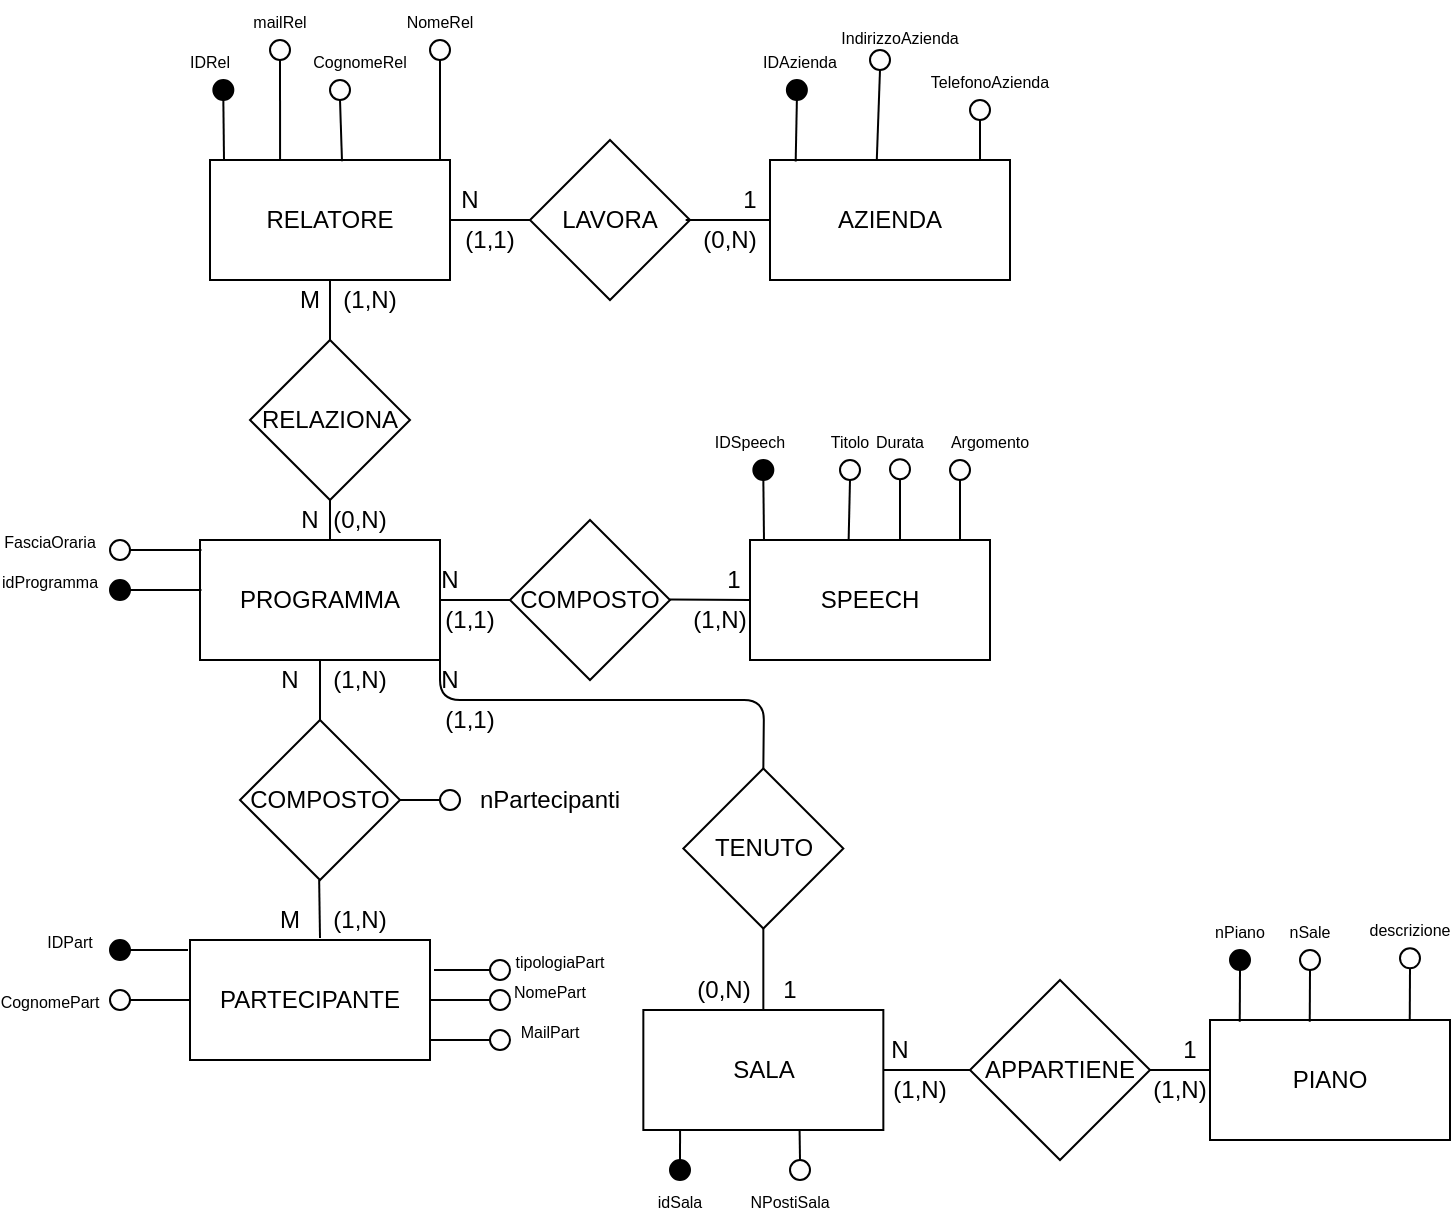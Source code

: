 <mxfile version="12.8.1" type="device"><diagram id="KVgTnMaVZ3CAqi8y_jDp" name="Page-1"><mxGraphModel dx="496" dy="266" grid="1" gridSize="10" guides="1" tooltips="1" connect="1" arrows="1" fold="1" page="1" pageScale="1" pageWidth="827" pageHeight="1169" math="0" shadow="0"><root><mxCell id="0"/><mxCell id="1" parent="0"/><mxCell id="FpLZOO_VPvzSZYmG7TCw-1" value="RELATORE" style="rounded=0;whiteSpace=wrap;html=1;" parent="1" vertex="1"><mxGeometry x="120" y="170" width="120" height="60" as="geometry"/></mxCell><mxCell id="FpLZOO_VPvzSZYmG7TCw-3" value="" style="ellipse;whiteSpace=wrap;html=1;aspect=fixed;fillColor=#000000;" parent="1" vertex="1"><mxGeometry x="121.67" y="130" width="10" height="10" as="geometry"/></mxCell><mxCell id="FpLZOO_VPvzSZYmG7TCw-4" value="" style="ellipse;whiteSpace=wrap;html=1;aspect=fixed;" parent="1" vertex="1"><mxGeometry x="150" y="110" width="10" height="10" as="geometry"/></mxCell><mxCell id="FpLZOO_VPvzSZYmG7TCw-5" value="" style="ellipse;whiteSpace=wrap;html=1;aspect=fixed;" parent="1" vertex="1"><mxGeometry x="180" y="130" width="10" height="10" as="geometry"/></mxCell><mxCell id="FpLZOO_VPvzSZYmG7TCw-6" value="" style="ellipse;whiteSpace=wrap;html=1;aspect=fixed;" parent="1" vertex="1"><mxGeometry x="230" y="110" width="10" height="10" as="geometry"/></mxCell><mxCell id="FpLZOO_VPvzSZYmG7TCw-7" value="" style="endArrow=none;html=1;entryX=0.5;entryY=1;entryDx=0;entryDy=0;" parent="1" target="FpLZOO_VPvzSZYmG7TCw-3" edge="1"><mxGeometry width="50" height="50" relative="1" as="geometry"><mxPoint x="127" y="170" as="sourcePoint"/><mxPoint x="300" y="110" as="targetPoint"/></mxGeometry></mxCell><mxCell id="FpLZOO_VPvzSZYmG7TCw-8" value="" style="endArrow=none;html=1;exitX=0.5;exitY=1;exitDx=0;exitDy=0;entryX=0.292;entryY=0;entryDx=0;entryDy=0;entryPerimeter=0;" parent="1" source="FpLZOO_VPvzSZYmG7TCw-4" target="FpLZOO_VPvzSZYmG7TCw-1" edge="1"><mxGeometry width="50" height="50" relative="1" as="geometry"><mxPoint x="260" y="170" as="sourcePoint"/><mxPoint x="310" y="120" as="targetPoint"/></mxGeometry></mxCell><mxCell id="FpLZOO_VPvzSZYmG7TCw-9" value="" style="endArrow=none;html=1;entryX=0.5;entryY=1;entryDx=0;entryDy=0;exitX=0.55;exitY=0.011;exitDx=0;exitDy=0;exitPerimeter=0;" parent="1" source="FpLZOO_VPvzSZYmG7TCw-1" target="FpLZOO_VPvzSZYmG7TCw-5" edge="1"><mxGeometry width="50" height="50" relative="1" as="geometry"><mxPoint x="300" y="160" as="sourcePoint"/><mxPoint x="350" y="110" as="targetPoint"/></mxGeometry></mxCell><mxCell id="FpLZOO_VPvzSZYmG7TCw-10" value="" style="endArrow=none;html=1;entryX=0.5;entryY=1;entryDx=0;entryDy=0;" parent="1" target="FpLZOO_VPvzSZYmG7TCw-6" edge="1"><mxGeometry width="50" height="50" relative="1" as="geometry"><mxPoint x="235" y="170" as="sourcePoint"/><mxPoint x="330" y="120" as="targetPoint"/></mxGeometry></mxCell><mxCell id="FpLZOO_VPvzSZYmG7TCw-11" value="&lt;font style=&quot;font-size: 8px&quot;&gt;IDRel&lt;/font&gt;" style="text;html=1;strokeColor=none;fillColor=none;align=center;verticalAlign=middle;whiteSpace=wrap;rounded=0;" parent="1" vertex="1"><mxGeometry x="100" y="110" width="40" height="20" as="geometry"/></mxCell><mxCell id="FpLZOO_VPvzSZYmG7TCw-12" value="&lt;font style=&quot;font-size: 8px&quot;&gt;mailRel&lt;/font&gt;" style="text;html=1;strokeColor=none;fillColor=none;align=center;verticalAlign=middle;whiteSpace=wrap;rounded=0;" parent="1" vertex="1"><mxGeometry x="135" y="90" width="40" height="20" as="geometry"/></mxCell><mxCell id="FpLZOO_VPvzSZYmG7TCw-13" value="&lt;font style=&quot;font-size: 8px&quot;&gt;CognomeRel&lt;/font&gt;" style="text;html=1;strokeColor=none;fillColor=none;align=center;verticalAlign=middle;whiteSpace=wrap;rounded=0;" parent="1" vertex="1"><mxGeometry x="175" y="110" width="40" height="20" as="geometry"/></mxCell><mxCell id="FpLZOO_VPvzSZYmG7TCw-15" value="&lt;font style=&quot;font-size: 8px&quot;&gt;NomeRel&lt;/font&gt;" style="text;html=1;strokeColor=none;fillColor=none;align=center;verticalAlign=middle;whiteSpace=wrap;rounded=0;" parent="1" vertex="1"><mxGeometry x="215" y="90" width="40" height="20" as="geometry"/></mxCell><mxCell id="FpLZOO_VPvzSZYmG7TCw-16" value="LAVORA" style="rhombus;whiteSpace=wrap;html=1;fillColor=none;" parent="1" vertex="1"><mxGeometry x="280" y="160" width="80" height="80" as="geometry"/></mxCell><mxCell id="FpLZOO_VPvzSZYmG7TCw-17" value="" style="endArrow=none;html=1;exitX=1;exitY=0.5;exitDx=0;exitDy=0;entryX=0;entryY=0.5;entryDx=0;entryDy=0;" parent="1" source="FpLZOO_VPvzSZYmG7TCw-1" target="FpLZOO_VPvzSZYmG7TCw-16" edge="1"><mxGeometry width="50" height="50" relative="1" as="geometry"><mxPoint x="270" y="260" as="sourcePoint"/><mxPoint x="320" y="210" as="targetPoint"/></mxGeometry></mxCell><mxCell id="FpLZOO_VPvzSZYmG7TCw-18" value="" style="endArrow=none;html=1;exitX=1;exitY=0.5;exitDx=0;exitDy=0;" parent="1" edge="1"><mxGeometry width="50" height="50" relative="1" as="geometry"><mxPoint x="357.83" y="200" as="sourcePoint"/><mxPoint x="400" y="200" as="targetPoint"/></mxGeometry></mxCell><mxCell id="FpLZOO_VPvzSZYmG7TCw-19" value="AZIENDA" style="rounded=0;whiteSpace=wrap;html=1;" parent="1" vertex="1"><mxGeometry x="400" y="170" width="120" height="60" as="geometry"/></mxCell><mxCell id="FpLZOO_VPvzSZYmG7TCw-20" value="" style="ellipse;whiteSpace=wrap;html=1;aspect=fixed;fillColor=#000000;" parent="1" vertex="1"><mxGeometry x="408.44" y="130" width="10" height="10" as="geometry"/></mxCell><mxCell id="FpLZOO_VPvzSZYmG7TCw-21" value="" style="ellipse;whiteSpace=wrap;html=1;aspect=fixed;" parent="1" vertex="1"><mxGeometry x="450" y="115" width="10" height="10" as="geometry"/></mxCell><mxCell id="FpLZOO_VPvzSZYmG7TCw-22" value="" style="ellipse;whiteSpace=wrap;html=1;aspect=fixed;" parent="1" vertex="1"><mxGeometry x="500" y="140" width="10" height="10" as="geometry"/></mxCell><mxCell id="FpLZOO_VPvzSZYmG7TCw-24" value="" style="endArrow=none;html=1;entryX=0.5;entryY=1;entryDx=0;entryDy=0;exitX=0.107;exitY=0.012;exitDx=0;exitDy=0;exitPerimeter=0;" parent="1" source="FpLZOO_VPvzSZYmG7TCw-19" target="FpLZOO_VPvzSZYmG7TCw-20" edge="1"><mxGeometry width="50" height="50" relative="1" as="geometry"><mxPoint x="547" y="170" as="sourcePoint"/><mxPoint x="720" y="110" as="targetPoint"/></mxGeometry></mxCell><mxCell id="FpLZOO_VPvzSZYmG7TCw-25" value="" style="endArrow=none;html=1;exitX=0.5;exitY=1;exitDx=0;exitDy=0;entryX=0.445;entryY=-0.002;entryDx=0;entryDy=0;entryPerimeter=0;" parent="1" source="FpLZOO_VPvzSZYmG7TCw-21" target="FpLZOO_VPvzSZYmG7TCw-19" edge="1"><mxGeometry width="50" height="50" relative="1" as="geometry"><mxPoint x="680" y="170" as="sourcePoint"/><mxPoint x="589" y="169" as="targetPoint"/><Array as="points"/></mxGeometry></mxCell><mxCell id="FpLZOO_VPvzSZYmG7TCw-26" value="" style="endArrow=none;html=1;entryX=0.5;entryY=1;entryDx=0;entryDy=0;exitX=0.875;exitY=0.007;exitDx=0;exitDy=0;exitPerimeter=0;" parent="1" source="FpLZOO_VPvzSZYmG7TCw-19" target="FpLZOO_VPvzSZYmG7TCw-22" edge="1"><mxGeometry width="50" height="50" relative="1" as="geometry"><mxPoint x="720" y="160" as="sourcePoint"/><mxPoint x="770" y="110" as="targetPoint"/></mxGeometry></mxCell><mxCell id="FpLZOO_VPvzSZYmG7TCw-28" value="&lt;font style=&quot;font-size: 8px&quot;&gt;IndirizzoAzienda&lt;br&gt;&lt;br&gt;&lt;/font&gt;" style="text;html=1;strokeColor=none;fillColor=none;align=center;verticalAlign=middle;whiteSpace=wrap;rounded=0;" parent="1" vertex="1"><mxGeometry x="445" y="105" width="40" height="20" as="geometry"/></mxCell><mxCell id="FpLZOO_VPvzSZYmG7TCw-29" value="&lt;font style=&quot;font-size: 8px&quot;&gt;TelefonoAzienda&lt;/font&gt;" style="text;html=1;strokeColor=none;fillColor=none;align=center;verticalAlign=middle;whiteSpace=wrap;rounded=0;" parent="1" vertex="1"><mxGeometry x="490" y="120" width="40" height="20" as="geometry"/></mxCell><mxCell id="FpLZOO_VPvzSZYmG7TCw-30" value="&lt;font style=&quot;font-size: 8px&quot;&gt;IDAzienda&lt;/font&gt;" style="text;html=1;strokeColor=none;fillColor=none;align=center;verticalAlign=middle;whiteSpace=wrap;rounded=0;" parent="1" vertex="1"><mxGeometry x="395" y="110" width="40" height="20" as="geometry"/></mxCell><mxCell id="FpLZOO_VPvzSZYmG7TCw-31" value="N" style="text;html=1;strokeColor=none;fillColor=none;align=center;verticalAlign=middle;whiteSpace=wrap;rounded=0;" parent="1" vertex="1"><mxGeometry x="230" y="180" width="40" height="20" as="geometry"/></mxCell><mxCell id="FpLZOO_VPvzSZYmG7TCw-32" value="1" style="text;html=1;strokeColor=none;fillColor=none;align=center;verticalAlign=middle;whiteSpace=wrap;rounded=0;" parent="1" vertex="1"><mxGeometry x="370.0" y="180" width="40" height="20" as="geometry"/></mxCell><mxCell id="FpLZOO_VPvzSZYmG7TCw-33" value="(1,1)" style="text;html=1;strokeColor=none;fillColor=none;align=center;verticalAlign=middle;whiteSpace=wrap;rounded=0;" parent="1" vertex="1"><mxGeometry x="240" y="200" width="40" height="20" as="geometry"/></mxCell><mxCell id="FpLZOO_VPvzSZYmG7TCw-34" value="(0,N)" style="text;html=1;strokeColor=none;fillColor=none;align=center;verticalAlign=middle;whiteSpace=wrap;rounded=0;" parent="1" vertex="1"><mxGeometry x="360" y="200" width="40" height="20" as="geometry"/></mxCell><mxCell id="FpLZOO_VPvzSZYmG7TCw-36" value="RELAZIONA" style="rhombus;whiteSpace=wrap;html=1;fillColor=none;" parent="1" vertex="1"><mxGeometry x="140" y="260" width="80" height="80" as="geometry"/></mxCell><mxCell id="FpLZOO_VPvzSZYmG7TCw-37" value="" style="endArrow=none;html=1;exitX=0.5;exitY=0;exitDx=0;exitDy=0;entryX=0.5;entryY=1;entryDx=0;entryDy=0;" parent="1" source="FpLZOO_VPvzSZYmG7TCw-36" target="FpLZOO_VPvzSZYmG7TCw-1" edge="1"><mxGeometry width="50" height="50" relative="1" as="geometry"><mxPoint x="230" y="410" as="sourcePoint"/><mxPoint x="280" y="360" as="targetPoint"/></mxGeometry></mxCell><mxCell id="FpLZOO_VPvzSZYmG7TCw-39" value="PROGRAMMA" style="rounded=0;whiteSpace=wrap;html=1;" parent="1" vertex="1"><mxGeometry x="115" y="360" width="120" height="60" as="geometry"/></mxCell><mxCell id="FpLZOO_VPvzSZYmG7TCw-40" value="" style="ellipse;whiteSpace=wrap;html=1;aspect=fixed;fillColor=none;" parent="1" vertex="1"><mxGeometry x="70.0" y="360" width="10" height="10" as="geometry"/></mxCell><mxCell id="FpLZOO_VPvzSZYmG7TCw-43" value="" style="endArrow=none;html=1;entryX=1;entryY=0.5;entryDx=0;entryDy=0;exitX=0.006;exitY=0.083;exitDx=0;exitDy=0;exitPerimeter=0;" parent="1" source="FpLZOO_VPvzSZYmG7TCw-39" target="FpLZOO_VPvzSZYmG7TCw-40" edge="1"><mxGeometry width="50" height="50" relative="1" as="geometry"><mxPoint x="125" y="359" as="sourcePoint"/><mxPoint x="295" y="300" as="targetPoint"/></mxGeometry></mxCell><mxCell id="FpLZOO_VPvzSZYmG7TCw-48" value="&lt;font style=&quot;font-size: 8px&quot;&gt;FasciaOraria&lt;/font&gt;" style="text;html=1;strokeColor=none;fillColor=none;align=center;verticalAlign=middle;whiteSpace=wrap;rounded=0;" parent="1" vertex="1"><mxGeometry x="20" y="350" width="40" height="20" as="geometry"/></mxCell><mxCell id="FpLZOO_VPvzSZYmG7TCw-49" value="COMPOSTO" style="rhombus;whiteSpace=wrap;html=1;fillColor=none;" parent="1" vertex="1"><mxGeometry x="270" y="350" width="80" height="80" as="geometry"/></mxCell><mxCell id="FpLZOO_VPvzSZYmG7TCw-50" value="" style="endArrow=none;html=1;exitX=1;exitY=0.5;exitDx=0;exitDy=0;entryX=0;entryY=0.5;entryDx=0;entryDy=0;" parent="1" target="FpLZOO_VPvzSZYmG7TCw-49" edge="1"><mxGeometry width="50" height="50" relative="1" as="geometry"><mxPoint x="235" y="390" as="sourcePoint"/><mxPoint x="315" y="400" as="targetPoint"/></mxGeometry></mxCell><mxCell id="FpLZOO_VPvzSZYmG7TCw-52" value="SPEECH" style="rounded=0;whiteSpace=wrap;html=1;" parent="1" vertex="1"><mxGeometry x="390.0" y="360" width="120" height="60" as="geometry"/></mxCell><mxCell id="FpLZOO_VPvzSZYmG7TCw-53" value="" style="ellipse;whiteSpace=wrap;html=1;aspect=fixed;fillColor=#000000;" parent="1" vertex="1"><mxGeometry x="391.67" y="320" width="10" height="10" as="geometry"/></mxCell><mxCell id="FpLZOO_VPvzSZYmG7TCw-54" value="" style="ellipse;whiteSpace=wrap;html=1;aspect=fixed;" parent="1" vertex="1"><mxGeometry x="435.0" y="320" width="10" height="10" as="geometry"/></mxCell><mxCell id="FpLZOO_VPvzSZYmG7TCw-55" value="" style="ellipse;whiteSpace=wrap;html=1;aspect=fixed;" parent="1" vertex="1"><mxGeometry x="490" y="320" width="10" height="10" as="geometry"/></mxCell><mxCell id="FpLZOO_VPvzSZYmG7TCw-56" value="" style="endArrow=none;html=1;entryX=0.5;entryY=1;entryDx=0;entryDy=0;" parent="1" target="FpLZOO_VPvzSZYmG7TCw-53" edge="1"><mxGeometry width="50" height="50" relative="1" as="geometry"><mxPoint x="397.0" y="360" as="sourcePoint"/><mxPoint x="570" y="300" as="targetPoint"/></mxGeometry></mxCell><mxCell id="FpLZOO_VPvzSZYmG7TCw-57" value="" style="endArrow=none;html=1;exitX=0.5;exitY=1;exitDx=0;exitDy=0;entryX=0.411;entryY=0;entryDx=0;entryDy=0;entryPerimeter=0;" parent="1" source="FpLZOO_VPvzSZYmG7TCw-54" edge="1" target="FpLZOO_VPvzSZYmG7TCw-52"><mxGeometry width="50" height="50" relative="1" as="geometry"><mxPoint x="530" y="360" as="sourcePoint"/><mxPoint x="441" y="360" as="targetPoint"/><Array as="points"/></mxGeometry></mxCell><mxCell id="FpLZOO_VPvzSZYmG7TCw-58" value="" style="endArrow=none;html=1;entryX=0.5;entryY=1;entryDx=0;entryDy=0;exitX=0.875;exitY=0.007;exitDx=0;exitDy=0;exitPerimeter=0;" parent="1" source="FpLZOO_VPvzSZYmG7TCw-52" target="FpLZOO_VPvzSZYmG7TCw-55" edge="1"><mxGeometry width="50" height="50" relative="1" as="geometry"><mxPoint x="570" y="350" as="sourcePoint"/><mxPoint x="620" y="300" as="targetPoint"/></mxGeometry></mxCell><mxCell id="FpLZOO_VPvzSZYmG7TCw-59" value="&lt;font style=&quot;font-size: 8px&quot;&gt;Titolo&lt;br&gt;&lt;/font&gt;" style="text;html=1;strokeColor=none;fillColor=none;align=center;verticalAlign=middle;whiteSpace=wrap;rounded=0;" parent="1" vertex="1"><mxGeometry x="420.0" y="300" width="40" height="20" as="geometry"/></mxCell><mxCell id="FpLZOO_VPvzSZYmG7TCw-60" value="&lt;font style=&quot;font-size: 8px&quot;&gt;Argomento&lt;/font&gt;" style="text;html=1;strokeColor=none;fillColor=none;align=center;verticalAlign=middle;whiteSpace=wrap;rounded=0;" parent="1" vertex="1"><mxGeometry x="490" y="300" width="40" height="20" as="geometry"/></mxCell><mxCell id="FpLZOO_VPvzSZYmG7TCw-61" value="&lt;font style=&quot;font-size: 8px&quot;&gt;IDSpeech&lt;/font&gt;" style="text;html=1;strokeColor=none;fillColor=none;align=center;verticalAlign=middle;whiteSpace=wrap;rounded=0;" parent="1" vertex="1"><mxGeometry x="370" y="300" width="40" height="20" as="geometry"/></mxCell><mxCell id="FpLZOO_VPvzSZYmG7TCw-62" value="COMPOSTO" style="rhombus;whiteSpace=wrap;html=1;fillColor=none;" parent="1" vertex="1"><mxGeometry x="135" y="450" width="80" height="80" as="geometry"/></mxCell><mxCell id="FpLZOO_VPvzSZYmG7TCw-63" value="" style="endArrow=none;html=1;exitX=0.5;exitY=0;exitDx=0;exitDy=0;entryX=0.5;entryY=1;entryDx=0;entryDy=0;" parent="1" source="FpLZOO_VPvzSZYmG7TCw-62" target="FpLZOO_VPvzSZYmG7TCw-39" edge="1"><mxGeometry width="50" height="50" relative="1" as="geometry"><mxPoint x="170" y="500" as="sourcePoint"/><mxPoint x="220" y="450" as="targetPoint"/></mxGeometry></mxCell><mxCell id="FpLZOO_VPvzSZYmG7TCw-64" value="" style="endArrow=none;html=1;entryX=0.5;entryY=1;entryDx=0;entryDy=0;" parent="1" edge="1"><mxGeometry width="50" height="50" relative="1" as="geometry"><mxPoint x="175" y="559" as="sourcePoint"/><mxPoint x="174.58" y="530" as="targetPoint"/></mxGeometry></mxCell><mxCell id="FpLZOO_VPvzSZYmG7TCw-65" value="PARTECIPANTE" style="rounded=0;whiteSpace=wrap;html=1;" parent="1" vertex="1"><mxGeometry x="110.0" y="560" width="120" height="60" as="geometry"/></mxCell><mxCell id="FpLZOO_VPvzSZYmG7TCw-66" value="" style="ellipse;whiteSpace=wrap;html=1;aspect=fixed;fillColor=#000000;" parent="1" vertex="1"><mxGeometry x="70.0" y="560" width="10" height="10" as="geometry"/></mxCell><mxCell id="FpLZOO_VPvzSZYmG7TCw-67" value="" style="ellipse;whiteSpace=wrap;html=1;aspect=fixed;" parent="1" vertex="1"><mxGeometry x="70.0" y="585" width="10" height="10" as="geometry"/></mxCell><mxCell id="FpLZOO_VPvzSZYmG7TCw-68" value="" style="ellipse;whiteSpace=wrap;html=1;aspect=fixed;" parent="1" vertex="1"><mxGeometry x="260.0" y="585" width="10" height="10" as="geometry"/></mxCell><mxCell id="FpLZOO_VPvzSZYmG7TCw-69" value="" style="endArrow=none;html=1;entryX=1;entryY=0.5;entryDx=0;entryDy=0;" parent="1" target="FpLZOO_VPvzSZYmG7TCw-66" edge="1"><mxGeometry width="50" height="50" relative="1" as="geometry"><mxPoint x="109" y="565" as="sourcePoint"/><mxPoint x="290.0" y="500" as="targetPoint"/></mxGeometry></mxCell><mxCell id="FpLZOO_VPvzSZYmG7TCw-70" value="" style="endArrow=none;html=1;exitX=1;exitY=0.5;exitDx=0;exitDy=0;entryX=0;entryY=0.5;entryDx=0;entryDy=0;" parent="1" source="FpLZOO_VPvzSZYmG7TCw-67" target="FpLZOO_VPvzSZYmG7TCw-65" edge="1"><mxGeometry width="50" height="50" relative="1" as="geometry"><mxPoint x="250.0" y="560" as="sourcePoint"/><mxPoint x="107" y="590" as="targetPoint"/><Array as="points"/></mxGeometry></mxCell><mxCell id="FpLZOO_VPvzSZYmG7TCw-71" value="" style="endArrow=none;html=1;exitX=1;exitY=0.5;exitDx=0;exitDy=0;" parent="1" source="FpLZOO_VPvzSZYmG7TCw-65" edge="1"><mxGeometry width="50" height="50" relative="1" as="geometry"><mxPoint x="290.0" y="550" as="sourcePoint"/><mxPoint x="260" y="590" as="targetPoint"/></mxGeometry></mxCell><mxCell id="FpLZOO_VPvzSZYmG7TCw-72" value="&lt;font style=&quot;font-size: 8px&quot;&gt;CognomePart&lt;br&gt;&lt;/font&gt;" style="text;html=1;strokeColor=none;fillColor=none;align=center;verticalAlign=middle;whiteSpace=wrap;rounded=0;" parent="1" vertex="1"><mxGeometry x="20.0" y="580" width="40" height="20" as="geometry"/></mxCell><mxCell id="FpLZOO_VPvzSZYmG7TCw-73" value="&lt;font style=&quot;font-size: 8px&quot;&gt;NomePart&lt;/font&gt;" style="text;html=1;strokeColor=none;fillColor=none;align=center;verticalAlign=middle;whiteSpace=wrap;rounded=0;" parent="1" vertex="1"><mxGeometry x="270.0" y="575" width="40" height="20" as="geometry"/></mxCell><mxCell id="FpLZOO_VPvzSZYmG7TCw-74" value="&lt;font style=&quot;font-size: 8px&quot;&gt;IDPart&lt;/font&gt;" style="text;html=1;strokeColor=none;fillColor=none;align=center;verticalAlign=middle;whiteSpace=wrap;rounded=0;" parent="1" vertex="1"><mxGeometry x="30.0" y="550" width="40" height="20" as="geometry"/></mxCell><mxCell id="FpLZOO_VPvzSZYmG7TCw-75" value="" style="ellipse;whiteSpace=wrap;html=1;aspect=fixed;" parent="1" vertex="1"><mxGeometry x="260.0" y="570" width="10" height="10" as="geometry"/></mxCell><mxCell id="FpLZOO_VPvzSZYmG7TCw-76" value="" style="endArrow=none;html=1;entryX=0;entryY=0.5;entryDx=0;entryDy=0;" parent="1" target="FpLZOO_VPvzSZYmG7TCw-75" edge="1"><mxGeometry width="50" height="50" relative="1" as="geometry"><mxPoint x="232" y="575" as="sourcePoint"/><mxPoint x="390.0" y="550" as="targetPoint"/></mxGeometry></mxCell><mxCell id="FpLZOO_VPvzSZYmG7TCw-77" value="&lt;font style=&quot;font-size: 8px&quot;&gt;tipologiaPart&lt;/font&gt;" style="text;html=1;strokeColor=none;fillColor=none;align=center;verticalAlign=middle;whiteSpace=wrap;rounded=0;" parent="1" vertex="1"><mxGeometry x="270" y="550" width="50" height="40" as="geometry"/></mxCell><mxCell id="FpLZOO_VPvzSZYmG7TCw-78" value="" style="ellipse;whiteSpace=wrap;html=1;aspect=fixed;" parent="1" vertex="1"><mxGeometry x="260.0" y="605" width="10" height="10" as="geometry"/></mxCell><mxCell id="FpLZOO_VPvzSZYmG7TCw-79" value="" style="endArrow=none;html=1;exitX=1;exitY=0.5;exitDx=0;exitDy=0;" parent="1" edge="1"><mxGeometry width="50" height="50" relative="1" as="geometry"><mxPoint x="230.0" y="610" as="sourcePoint"/><mxPoint x="260" y="610" as="targetPoint"/></mxGeometry></mxCell><mxCell id="FpLZOO_VPvzSZYmG7TCw-80" value="&lt;font style=&quot;font-size: 8px&quot;&gt;MailPart&lt;/font&gt;" style="text;html=1;strokeColor=none;fillColor=none;align=center;verticalAlign=middle;whiteSpace=wrap;rounded=0;" parent="1" vertex="1"><mxGeometry x="270.0" y="595" width="40" height="20" as="geometry"/></mxCell><mxCell id="FpLZOO_VPvzSZYmG7TCw-82" value="" style="endArrow=none;html=1;exitX=1;exitY=0.5;exitDx=0;exitDy=0;entryX=0;entryY=0.5;entryDx=0;entryDy=0;" parent="1" target="FpLZOO_VPvzSZYmG7TCw-52" edge="1"><mxGeometry width="50" height="50" relative="1" as="geometry"><mxPoint x="350" y="389.8" as="sourcePoint"/><mxPoint x="385" y="389.8" as="targetPoint"/></mxGeometry></mxCell><mxCell id="FpLZOO_VPvzSZYmG7TCw-85" value="TENUTO" style="rhombus;whiteSpace=wrap;html=1;fillColor=none;" parent="1" vertex="1"><mxGeometry x="356.67" y="474.24" width="80" height="80" as="geometry"/></mxCell><mxCell id="FpLZOO_VPvzSZYmG7TCw-86" value="" style="endArrow=none;html=1;exitX=1;exitY=1;exitDx=0;exitDy=0;entryX=0.5;entryY=0;entryDx=0;entryDy=0;" parent="1" source="FpLZOO_VPvzSZYmG7TCw-39" target="FpLZOO_VPvzSZYmG7TCw-85" edge="1"><mxGeometry width="50" height="50" relative="1" as="geometry"><mxPoint x="240" y="420" as="sourcePoint"/><mxPoint x="310" y="460" as="targetPoint"/><Array as="points"><mxPoint x="235" y="440"/><mxPoint x="397" y="440"/></Array></mxGeometry></mxCell><mxCell id="FpLZOO_VPvzSZYmG7TCw-87" value="SALA" style="rounded=0;whiteSpace=wrap;html=1;fillColor=none;" parent="1" vertex="1"><mxGeometry x="336.67" y="595" width="120" height="60" as="geometry"/></mxCell><mxCell id="FpLZOO_VPvzSZYmG7TCw-88" value="" style="endArrow=none;html=1;exitX=0.5;exitY=0;exitDx=0;exitDy=0;entryX=0.5;entryY=1;entryDx=0;entryDy=0;" parent="1" source="FpLZOO_VPvzSZYmG7TCw-87" target="FpLZOO_VPvzSZYmG7TCw-85" edge="1"><mxGeometry width="50" height="50" relative="1" as="geometry"><mxPoint x="430" y="590" as="sourcePoint"/><mxPoint x="480" y="540" as="targetPoint"/></mxGeometry></mxCell><mxCell id="FpLZOO_VPvzSZYmG7TCw-89" value="" style="ellipse;whiteSpace=wrap;html=1;aspect=fixed;fillColor=#000000;" parent="1" vertex="1"><mxGeometry x="350" y="670" width="10" height="10" as="geometry"/></mxCell><mxCell id="FpLZOO_VPvzSZYmG7TCw-90" value="" style="ellipse;whiteSpace=wrap;html=1;aspect=fixed;" parent="1" vertex="1"><mxGeometry x="410.0" y="670" width="10" height="10" as="geometry"/></mxCell><mxCell id="FpLZOO_VPvzSZYmG7TCw-91" value="" style="endArrow=none;html=1;entryX=0.5;entryY=0;entryDx=0;entryDy=0;exitX=0.153;exitY=1;exitDx=0;exitDy=0;exitPerimeter=0;" parent="1" source="FpLZOO_VPvzSZYmG7TCw-87" target="FpLZOO_VPvzSZYmG7TCw-89" edge="1"><mxGeometry width="50" height="50" relative="1" as="geometry"><mxPoint x="444" y="705" as="sourcePoint"/><mxPoint x="625" y="640" as="targetPoint"/></mxGeometry></mxCell><mxCell id="FpLZOO_VPvzSZYmG7TCw-92" value="" style="endArrow=none;html=1;exitX=0.5;exitY=0;exitDx=0;exitDy=0;entryX=0.651;entryY=1;entryDx=0;entryDy=0;entryPerimeter=0;" parent="1" source="FpLZOO_VPvzSZYmG7TCw-90" target="FpLZOO_VPvzSZYmG7TCw-87" edge="1"><mxGeometry width="50" height="50" relative="1" as="geometry"><mxPoint x="585" y="700" as="sourcePoint"/><mxPoint x="445" y="730" as="targetPoint"/><Array as="points"/></mxGeometry></mxCell><mxCell id="FpLZOO_VPvzSZYmG7TCw-93" value="&lt;font style=&quot;font-size: 8px&quot;&gt;NPostiSala&lt;br&gt;&lt;/font&gt;" style="text;html=1;strokeColor=none;fillColor=none;align=center;verticalAlign=middle;whiteSpace=wrap;rounded=0;" parent="1" vertex="1"><mxGeometry x="390.0" y="680" width="40" height="20" as="geometry"/></mxCell><mxCell id="FpLZOO_VPvzSZYmG7TCw-94" value="&lt;font style=&quot;font-size: 8px&quot;&gt;idSala&lt;/font&gt;" style="text;html=1;strokeColor=none;fillColor=none;align=center;verticalAlign=middle;whiteSpace=wrap;rounded=0;" parent="1" vertex="1"><mxGeometry x="335.0" y="680" width="40" height="20" as="geometry"/></mxCell><mxCell id="FpLZOO_VPvzSZYmG7TCw-96" value="" style="endArrow=none;html=1;entryX=0.5;entryY=1;entryDx=0;entryDy=0;" parent="1" edge="1"><mxGeometry width="50" height="50" relative="1" as="geometry"><mxPoint x="180" y="360" as="sourcePoint"/><mxPoint x="180" y="340" as="targetPoint"/></mxGeometry></mxCell><mxCell id="FpLZOO_VPvzSZYmG7TCw-97" value="APPARTIENE" style="rhombus;whiteSpace=wrap;html=1;fillColor=none;" parent="1" vertex="1"><mxGeometry x="500" y="580" width="90" height="90" as="geometry"/></mxCell><mxCell id="FpLZOO_VPvzSZYmG7TCw-98" value="" style="endArrow=none;html=1;exitX=1;exitY=0.5;exitDx=0;exitDy=0;entryX=0;entryY=0.5;entryDx=0;entryDy=0;" parent="1" source="FpLZOO_VPvzSZYmG7TCw-87" target="FpLZOO_VPvzSZYmG7TCw-97" edge="1"><mxGeometry width="50" height="50" relative="1" as="geometry"><mxPoint x="480" y="720" as="sourcePoint"/><mxPoint x="530" y="670" as="targetPoint"/></mxGeometry></mxCell><mxCell id="FpLZOO_VPvzSZYmG7TCw-99" value="" style="endArrow=none;html=1;exitX=1;exitY=0.5;exitDx=0;exitDy=0;" parent="1" source="FpLZOO_VPvzSZYmG7TCw-97" edge="1"><mxGeometry width="50" height="50" relative="1" as="geometry"><mxPoint x="600" y="640" as="sourcePoint"/><mxPoint x="620" y="625" as="targetPoint"/></mxGeometry></mxCell><mxCell id="FpLZOO_VPvzSZYmG7TCw-100" value="PIANO" style="rounded=0;whiteSpace=wrap;html=1;fillColor=none;" parent="1" vertex="1"><mxGeometry x="620" y="600" width="120" height="60" as="geometry"/></mxCell><mxCell id="FpLZOO_VPvzSZYmG7TCw-101" value="" style="ellipse;whiteSpace=wrap;html=1;aspect=fixed;fillColor=#000000;" parent="1" vertex="1"><mxGeometry x="630" y="565" width="10" height="10" as="geometry"/></mxCell><mxCell id="FpLZOO_VPvzSZYmG7TCw-102" value="" style="endArrow=none;html=1;exitX=0.124;exitY=0.014;exitDx=0;exitDy=0;exitPerimeter=0;entryX=0.5;entryY=1;entryDx=0;entryDy=0;" parent="1" source="FpLZOO_VPvzSZYmG7TCw-100" target="FpLZOO_VPvzSZYmG7TCw-101" edge="1"><mxGeometry width="50" height="50" relative="1" as="geometry"><mxPoint x="660" y="590" as="sourcePoint"/><mxPoint x="710" y="540" as="targetPoint"/></mxGeometry></mxCell><mxCell id="FpLZOO_VPvzSZYmG7TCw-103" value="&lt;font style=&quot;font-size: 8px&quot;&gt;nPiano&lt;/font&gt;" style="text;html=1;strokeColor=none;fillColor=none;align=center;verticalAlign=middle;whiteSpace=wrap;rounded=0;" parent="1" vertex="1"><mxGeometry x="615" y="545" width="40" height="20" as="geometry"/></mxCell><mxCell id="FpLZOO_VPvzSZYmG7TCw-104" value="M" style="text;html=1;strokeColor=none;fillColor=none;align=center;verticalAlign=middle;whiteSpace=wrap;rounded=0;" parent="1" vertex="1"><mxGeometry x="150" y="230" width="40" height="20" as="geometry"/></mxCell><mxCell id="FpLZOO_VPvzSZYmG7TCw-105" value="N" style="text;html=1;strokeColor=none;fillColor=none;align=center;verticalAlign=middle;whiteSpace=wrap;rounded=0;" parent="1" vertex="1"><mxGeometry x="150" y="340" width="40" height="20" as="geometry"/></mxCell><mxCell id="FpLZOO_VPvzSZYmG7TCw-106" value="N" style="text;html=1;strokeColor=none;fillColor=none;align=center;verticalAlign=middle;whiteSpace=wrap;rounded=0;" parent="1" vertex="1"><mxGeometry x="140" y="420" width="40" height="20" as="geometry"/></mxCell><mxCell id="FpLZOO_VPvzSZYmG7TCw-107" value="M" style="text;html=1;strokeColor=none;fillColor=none;align=center;verticalAlign=middle;whiteSpace=wrap;rounded=0;" parent="1" vertex="1"><mxGeometry x="140" y="540" width="40" height="20" as="geometry"/></mxCell><mxCell id="FpLZOO_VPvzSZYmG7TCw-108" value="N" style="text;html=1;strokeColor=none;fillColor=none;align=center;verticalAlign=middle;whiteSpace=wrap;rounded=0;" parent="1" vertex="1"><mxGeometry x="220" y="370" width="40" height="20" as="geometry"/></mxCell><mxCell id="FpLZOO_VPvzSZYmG7TCw-109" value="1" style="text;html=1;strokeColor=none;fillColor=none;align=center;verticalAlign=middle;whiteSpace=wrap;rounded=0;" parent="1" vertex="1"><mxGeometry x="361.67" y="370" width="40" height="20" as="geometry"/></mxCell><mxCell id="FpLZOO_VPvzSZYmG7TCw-110" value="N" style="text;html=1;strokeColor=none;fillColor=none;align=center;verticalAlign=middle;whiteSpace=wrap;rounded=0;" parent="1" vertex="1"><mxGeometry x="220" y="420" width="40" height="20" as="geometry"/></mxCell><mxCell id="FpLZOO_VPvzSZYmG7TCw-111" value="N" style="text;html=1;strokeColor=none;fillColor=none;align=center;verticalAlign=middle;whiteSpace=wrap;rounded=0;" parent="1" vertex="1"><mxGeometry x="445" y="605" width="40" height="20" as="geometry"/></mxCell><mxCell id="FpLZOO_VPvzSZYmG7TCw-112" value="1" style="text;html=1;strokeColor=none;fillColor=none;align=center;verticalAlign=middle;whiteSpace=wrap;rounded=0;" parent="1" vertex="1"><mxGeometry x="390" y="575" width="40" height="20" as="geometry"/></mxCell><mxCell id="FpLZOO_VPvzSZYmG7TCw-113" value="1" style="text;html=1;strokeColor=none;fillColor=none;align=center;verticalAlign=middle;whiteSpace=wrap;rounded=0;" parent="1" vertex="1"><mxGeometry x="590" y="605" width="40" height="20" as="geometry"/></mxCell><mxCell id="FpLZOO_VPvzSZYmG7TCw-115" value="(1,N)" style="text;html=1;strokeColor=none;fillColor=none;align=center;verticalAlign=middle;whiteSpace=wrap;rounded=0;" parent="1" vertex="1"><mxGeometry x="580" y="625" width="50" height="20" as="geometry"/></mxCell><mxCell id="FpLZOO_VPvzSZYmG7TCw-116" value="(0,N)" style="text;html=1;strokeColor=none;fillColor=none;align=center;verticalAlign=middle;whiteSpace=wrap;rounded=0;" parent="1" vertex="1"><mxGeometry x="356.67" y="575" width="40" height="20" as="geometry"/></mxCell><mxCell id="FpLZOO_VPvzSZYmG7TCw-117" value="(1,1)" style="text;html=1;strokeColor=none;fillColor=none;align=center;verticalAlign=middle;whiteSpace=wrap;rounded=0;" parent="1" vertex="1"><mxGeometry x="230" y="440" width="40" height="20" as="geometry"/></mxCell><mxCell id="FpLZOO_VPvzSZYmG7TCw-118" value="(1,N)" style="text;html=1;strokeColor=none;fillColor=none;align=center;verticalAlign=middle;whiteSpace=wrap;rounded=0;" parent="1" vertex="1"><mxGeometry x="175" y="420" width="40" height="20" as="geometry"/></mxCell><mxCell id="FpLZOO_VPvzSZYmG7TCw-119" value="(1,N)" style="text;html=1;strokeColor=none;fillColor=none;align=center;verticalAlign=middle;whiteSpace=wrap;rounded=0;" parent="1" vertex="1"><mxGeometry x="175" y="540" width="40" height="20" as="geometry"/></mxCell><mxCell id="FpLZOO_VPvzSZYmG7TCw-120" value="(1,1)" style="text;html=1;strokeColor=none;fillColor=none;align=center;verticalAlign=middle;whiteSpace=wrap;rounded=0;" parent="1" vertex="1"><mxGeometry x="230" y="390" width="40" height="20" as="geometry"/></mxCell><mxCell id="FpLZOO_VPvzSZYmG7TCw-121" value="(1,N)" style="text;html=1;strokeColor=none;fillColor=none;align=center;verticalAlign=middle;whiteSpace=wrap;rounded=0;" parent="1" vertex="1"><mxGeometry x="355" y="390" width="40" height="20" as="geometry"/></mxCell><mxCell id="FpLZOO_VPvzSZYmG7TCw-122" value="(1,N)" style="text;html=1;strokeColor=none;fillColor=none;align=center;verticalAlign=middle;whiteSpace=wrap;rounded=0;" parent="1" vertex="1"><mxGeometry x="180" y="230" width="40" height="20" as="geometry"/></mxCell><mxCell id="FpLZOO_VPvzSZYmG7TCw-123" value="(0,N)" style="text;html=1;strokeColor=none;fillColor=none;align=center;verticalAlign=middle;whiteSpace=wrap;rounded=0;" parent="1" vertex="1"><mxGeometry x="175" y="340" width="40" height="20" as="geometry"/></mxCell><mxCell id="FpLZOO_VPvzSZYmG7TCw-124" value="" style="ellipse;whiteSpace=wrap;html=1;aspect=fixed;fillColor=#000000;" parent="1" vertex="1"><mxGeometry x="70.0" y="380" width="10" height="10" as="geometry"/></mxCell><mxCell id="FpLZOO_VPvzSZYmG7TCw-125" value="" style="endArrow=none;html=1;entryX=1;entryY=0.5;entryDx=0;entryDy=0;exitX=0.006;exitY=0.083;exitDx=0;exitDy=0;exitPerimeter=0;" parent="1" target="FpLZOO_VPvzSZYmG7TCw-124" edge="1"><mxGeometry width="50" height="50" relative="1" as="geometry"><mxPoint x="115.72" y="384.98" as="sourcePoint"/><mxPoint x="295" y="320" as="targetPoint"/></mxGeometry></mxCell><mxCell id="FpLZOO_VPvzSZYmG7TCw-126" value="&lt;font style=&quot;font-size: 8px&quot;&gt;idProgramma&lt;/font&gt;" style="text;html=1;strokeColor=none;fillColor=none;align=center;verticalAlign=middle;whiteSpace=wrap;rounded=0;" parent="1" vertex="1"><mxGeometry x="20" y="370" width="40" height="20" as="geometry"/></mxCell><mxCell id="6JhclT7hk06x3Cm7UM5M-1" value="" style="ellipse;whiteSpace=wrap;html=1;aspect=fixed;fillColor=none;" parent="1" vertex="1"><mxGeometry x="665" y="565" width="10" height="10" as="geometry"/></mxCell><mxCell id="6JhclT7hk06x3Cm7UM5M-2" value="" style="endArrow=none;html=1;exitX=0.124;exitY=0.014;exitDx=0;exitDy=0;exitPerimeter=0;entryX=0.5;entryY=1;entryDx=0;entryDy=0;" parent="1" target="6JhclT7hk06x3Cm7UM5M-1" edge="1"><mxGeometry width="50" height="50" relative="1" as="geometry"><mxPoint x="669.88" y="600.84" as="sourcePoint"/><mxPoint x="745" y="540" as="targetPoint"/></mxGeometry></mxCell><mxCell id="6JhclT7hk06x3Cm7UM5M-3" value="&lt;font style=&quot;font-size: 8px&quot;&gt;nSale&lt;/font&gt;" style="text;html=1;strokeColor=none;fillColor=none;align=center;verticalAlign=middle;whiteSpace=wrap;rounded=0;" parent="1" vertex="1"><mxGeometry x="650" y="545" width="40" height="20" as="geometry"/></mxCell><mxCell id="6JhclT7hk06x3Cm7UM5M-4" value="" style="ellipse;whiteSpace=wrap;html=1;aspect=fixed;fillColor=none;" parent="1" vertex="1"><mxGeometry x="715" y="564.16" width="10" height="10" as="geometry"/></mxCell><mxCell id="6JhclT7hk06x3Cm7UM5M-5" value="" style="endArrow=none;html=1;exitX=0.124;exitY=0.014;exitDx=0;exitDy=0;exitPerimeter=0;entryX=0.5;entryY=1;entryDx=0;entryDy=0;" parent="1" target="6JhclT7hk06x3Cm7UM5M-4" edge="1"><mxGeometry width="50" height="50" relative="1" as="geometry"><mxPoint x="719.88" y="600" as="sourcePoint"/><mxPoint x="795" y="539.16" as="targetPoint"/></mxGeometry></mxCell><mxCell id="6JhclT7hk06x3Cm7UM5M-6" value="&lt;font style=&quot;font-size: 8px&quot;&gt;descrizione&lt;/font&gt;" style="text;html=1;strokeColor=none;fillColor=none;align=center;verticalAlign=middle;whiteSpace=wrap;rounded=0;" parent="1" vertex="1"><mxGeometry x="700" y="544.16" width="40" height="20" as="geometry"/></mxCell><mxCell id="eBe5Pewrkl0fB1vPReL--1" value="" style="ellipse;whiteSpace=wrap;html=1;aspect=fixed;" parent="1" vertex="1"><mxGeometry x="235.0" y="485" width="10" height="10" as="geometry"/></mxCell><mxCell id="eBe5Pewrkl0fB1vPReL--2" value="" style="endArrow=none;html=1;exitX=1;exitY=0.5;exitDx=0;exitDy=0;entryX=0;entryY=0.5;entryDx=0;entryDy=0;" parent="1" source="FpLZOO_VPvzSZYmG7TCw-62" target="eBe5Pewrkl0fB1vPReL--1" edge="1"><mxGeometry width="50" height="50" relative="1" as="geometry"><mxPoint x="260" y="550" as="sourcePoint"/><mxPoint x="310" y="500" as="targetPoint"/></mxGeometry></mxCell><mxCell id="eBe5Pewrkl0fB1vPReL--3" value="nPartecipanti" style="text;html=1;strokeColor=none;fillColor=none;align=center;verticalAlign=middle;whiteSpace=wrap;rounded=0;" parent="1" vertex="1"><mxGeometry x="270" y="480" width="40" height="20" as="geometry"/></mxCell><mxCell id="ylHo3nBWUAyx1j6031lq-1" value="(1,N)" style="text;html=1;strokeColor=none;fillColor=none;align=center;verticalAlign=middle;whiteSpace=wrap;rounded=0;" vertex="1" parent="1"><mxGeometry x="450" y="625" width="50" height="20" as="geometry"/></mxCell><mxCell id="ylHo3nBWUAyx1j6031lq-2" value="" style="ellipse;whiteSpace=wrap;html=1;aspect=fixed;" vertex="1" parent="1"><mxGeometry x="460" y="319.58" width="10" height="10" as="geometry"/></mxCell><mxCell id="ylHo3nBWUAyx1j6031lq-3" value="" style="endArrow=none;html=1;entryX=0.5;entryY=1;entryDx=0;entryDy=0;exitX=0.875;exitY=0.007;exitDx=0;exitDy=0;exitPerimeter=0;" edge="1" parent="1" target="ylHo3nBWUAyx1j6031lq-2"><mxGeometry width="50" height="50" relative="1" as="geometry"><mxPoint x="465.0" y="360.0" as="sourcePoint"/><mxPoint x="590" y="299.58" as="targetPoint"/></mxGeometry></mxCell><mxCell id="ylHo3nBWUAyx1j6031lq-4" value="&lt;font style=&quot;font-size: 8px&quot;&gt;Durata&lt;/font&gt;" style="text;html=1;strokeColor=none;fillColor=none;align=center;verticalAlign=middle;whiteSpace=wrap;rounded=0;" vertex="1" parent="1"><mxGeometry x="445" y="299.58" width="40" height="20" as="geometry"/></mxCell></root></mxGraphModel></diagram></mxfile>